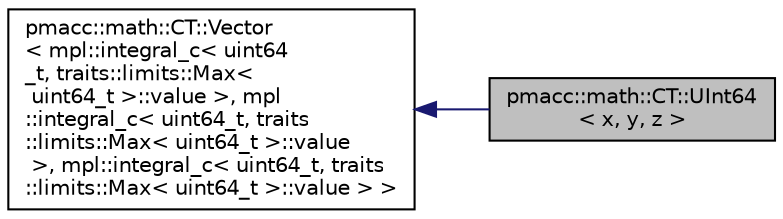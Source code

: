 digraph "pmacc::math::CT::UInt64&lt; x, y, z &gt;"
{
 // LATEX_PDF_SIZE
  edge [fontname="Helvetica",fontsize="10",labelfontname="Helvetica",labelfontsize="10"];
  node [fontname="Helvetica",fontsize="10",shape=record];
  rankdir="LR";
  Node1 [label="pmacc::math::CT::UInt64\l\< x, y, z \>",height=0.2,width=0.4,color="black", fillcolor="grey75", style="filled", fontcolor="black",tooltip="Compile time uint vector."];
  Node2 -> Node1 [dir="back",color="midnightblue",fontsize="10",style="solid",fontname="Helvetica"];
  Node2 [label="pmacc::math::CT::Vector\l\< mpl::integral_c\< uint64\l_t, traits::limits::Max\<\l uint64_t \>::value \>, mpl\l::integral_c\< uint64_t, traits\l::limits::Max\< uint64_t \>::value\l \>, mpl::integral_c\< uint64_t, traits\l::limits::Max\< uint64_t \>::value \> \>",height=0.2,width=0.4,color="black", fillcolor="white", style="filled",URL="$structpmacc_1_1math_1_1_c_t_1_1_vector.html",tooltip=" "];
}
